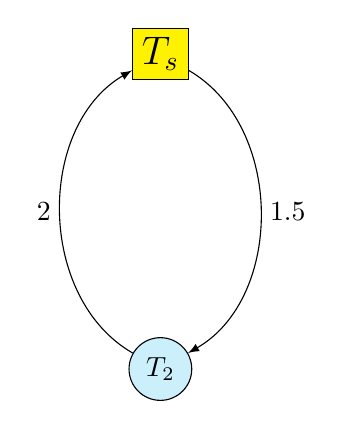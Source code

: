 \begin{tikzpicture}
\def \radius {2cm}

\node[draw, rectangle, fill=yellow] at ({90}:\radius) (ns) {\Large{$T_s$}};
\node[draw, circle, fill=cyan!20] at ({270}:\radius) (n3) {$T_2$};

\path[->, >=latex] (n3) edge [bend left=60] node[left]{2} (ns);
\path[->, >=latex] (ns) edge [bend left=60] node[right]{1.5} (n3);

\end{tikzpicture}
